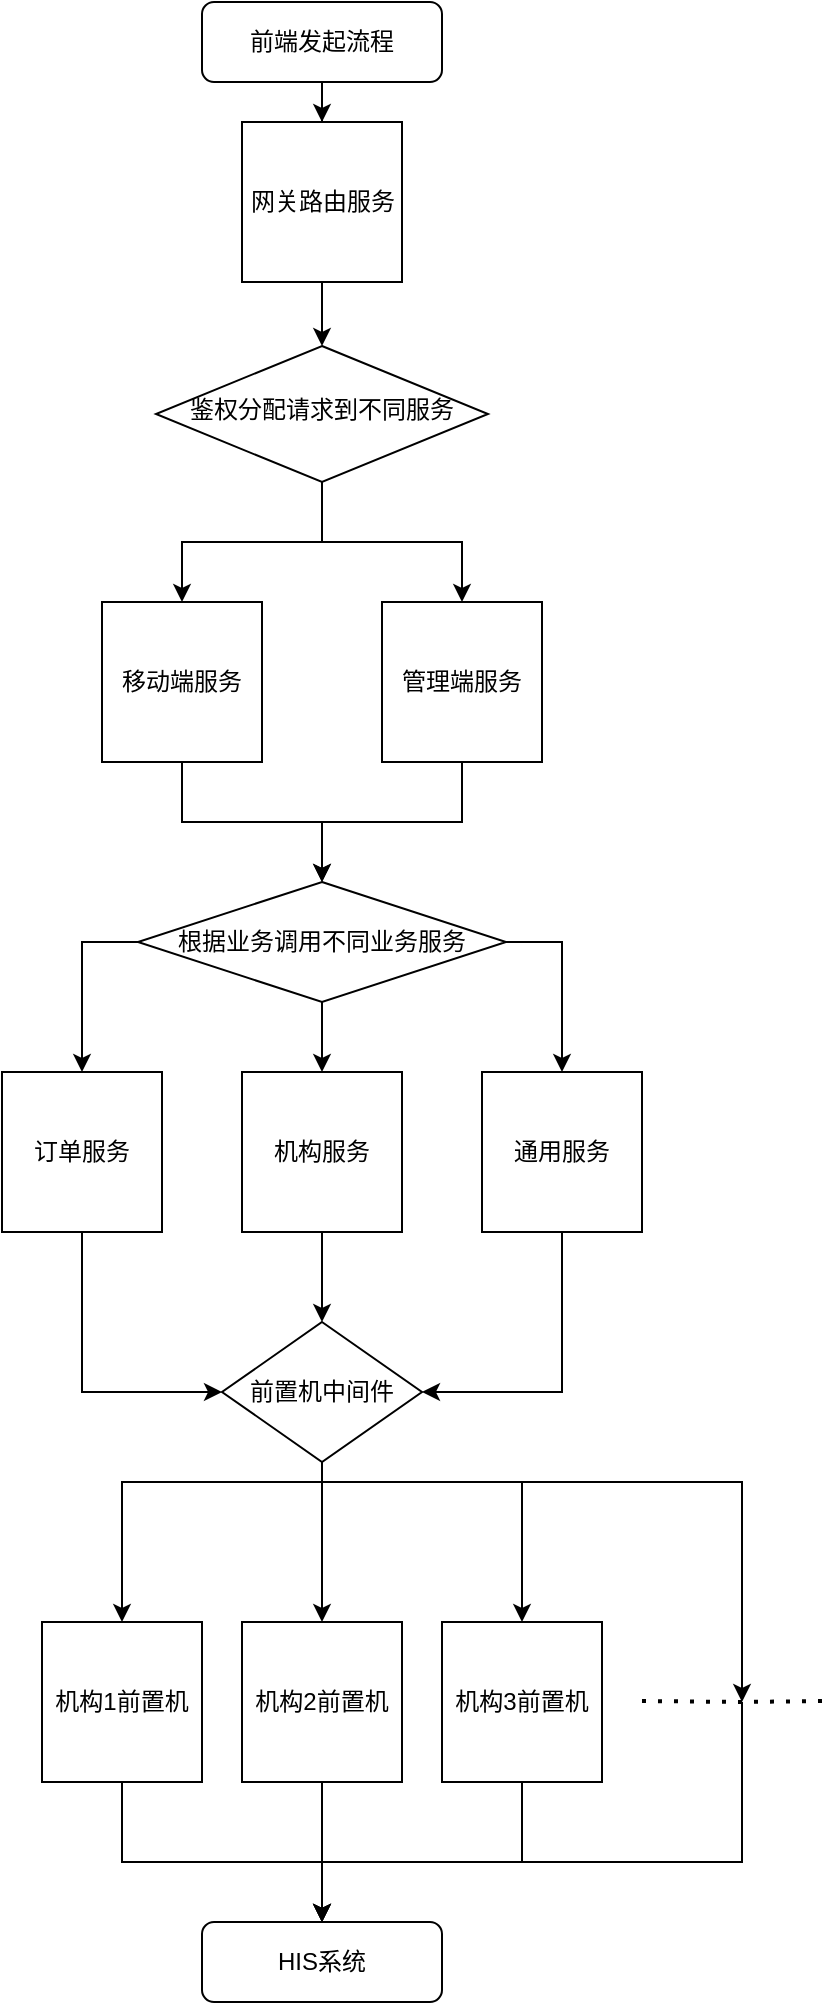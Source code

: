 <mxfile version="13.8.0" type="github">
  <diagram id="C5RBs43oDa-KdzZeNtuy" name="Page-1">
    <mxGraphModel dx="1422" dy="737" grid="1" gridSize="14" guides="1" tooltips="1" connect="1" arrows="1" fold="1" page="1" pageScale="1" pageWidth="827" pageHeight="1169" math="0" shadow="0">
      <root>
        <mxCell id="WIyWlLk6GJQsqaUBKTNV-0" />
        <mxCell id="WIyWlLk6GJQsqaUBKTNV-1" parent="WIyWlLk6GJQsqaUBKTNV-0" />
        <mxCell id="RnrF1gkYVRifIuOttuzm-4" value="" style="edgeStyle=orthogonalEdgeStyle;rounded=0;orthogonalLoop=1;jettySize=auto;html=1;" edge="1" parent="WIyWlLk6GJQsqaUBKTNV-1" source="WIyWlLk6GJQsqaUBKTNV-3" target="RnrF1gkYVRifIuOttuzm-2">
          <mxGeometry relative="1" as="geometry" />
        </mxCell>
        <mxCell id="WIyWlLk6GJQsqaUBKTNV-3" value="前端发起流程" style="rounded=1;whiteSpace=wrap;html=1;fontSize=12;glass=0;strokeWidth=1;shadow=0;" parent="WIyWlLk6GJQsqaUBKTNV-1" vertex="1">
          <mxGeometry x="160" y="10" width="120" height="40" as="geometry" />
        </mxCell>
        <mxCell id="RnrF1gkYVRifIuOttuzm-39" style="edgeStyle=orthogonalEdgeStyle;rounded=0;orthogonalLoop=1;jettySize=auto;html=1;entryX=0.5;entryY=0;entryDx=0;entryDy=0;fontSize=12;" edge="1" parent="WIyWlLk6GJQsqaUBKTNV-1" source="WIyWlLk6GJQsqaUBKTNV-6" target="RnrF1gkYVRifIuOttuzm-1">
          <mxGeometry relative="1" as="geometry" />
        </mxCell>
        <mxCell id="RnrF1gkYVRifIuOttuzm-40" style="edgeStyle=orthogonalEdgeStyle;rounded=0;orthogonalLoop=1;jettySize=auto;html=1;entryX=0.5;entryY=0;entryDx=0;entryDy=0;fontSize=12;" edge="1" parent="WIyWlLk6GJQsqaUBKTNV-1" source="WIyWlLk6GJQsqaUBKTNV-6" target="RnrF1gkYVRifIuOttuzm-0">
          <mxGeometry relative="1" as="geometry" />
        </mxCell>
        <mxCell id="WIyWlLk6GJQsqaUBKTNV-6" value="鉴权分配请求到不同服务" style="rhombus;whiteSpace=wrap;html=1;shadow=0;fontFamily=Helvetica;fontSize=12;align=center;strokeWidth=1;spacing=6;spacingTop=-4;" parent="WIyWlLk6GJQsqaUBKTNV-1" vertex="1">
          <mxGeometry x="137" y="182" width="166" height="68" as="geometry" />
        </mxCell>
        <mxCell id="WIyWlLk6GJQsqaUBKTNV-11" value="HIS系统" style="rounded=1;whiteSpace=wrap;html=1;fontSize=12;glass=0;strokeWidth=1;shadow=0;" parent="WIyWlLk6GJQsqaUBKTNV-1" vertex="1">
          <mxGeometry x="160" y="970" width="120" height="40" as="geometry" />
        </mxCell>
        <mxCell id="RnrF1gkYVRifIuOttuzm-8" value="" style="edgeStyle=orthogonalEdgeStyle;rounded=0;orthogonalLoop=1;jettySize=auto;html=1;" edge="1" parent="WIyWlLk6GJQsqaUBKTNV-1" source="RnrF1gkYVRifIuOttuzm-0" target="RnrF1gkYVRifIuOttuzm-6">
          <mxGeometry relative="1" as="geometry" />
        </mxCell>
        <mxCell id="RnrF1gkYVRifIuOttuzm-0" value="管理端服务" style="whiteSpace=wrap;html=1;aspect=fixed;" vertex="1" parent="WIyWlLk6GJQsqaUBKTNV-1">
          <mxGeometry x="250" y="310" width="80" height="80" as="geometry" />
        </mxCell>
        <mxCell id="RnrF1gkYVRifIuOttuzm-9" value="" style="edgeStyle=orthogonalEdgeStyle;rounded=0;orthogonalLoop=1;jettySize=auto;html=1;" edge="1" parent="WIyWlLk6GJQsqaUBKTNV-1" source="RnrF1gkYVRifIuOttuzm-1" target="RnrF1gkYVRifIuOttuzm-6">
          <mxGeometry relative="1" as="geometry" />
        </mxCell>
        <mxCell id="RnrF1gkYVRifIuOttuzm-1" value="移动端服务" style="whiteSpace=wrap;html=1;aspect=fixed;" vertex="1" parent="WIyWlLk6GJQsqaUBKTNV-1">
          <mxGeometry x="110" y="310" width="80" height="80" as="geometry" />
        </mxCell>
        <mxCell id="RnrF1gkYVRifIuOttuzm-5" value="" style="edgeStyle=orthogonalEdgeStyle;rounded=0;orthogonalLoop=1;jettySize=auto;html=1;" edge="1" parent="WIyWlLk6GJQsqaUBKTNV-1" source="RnrF1gkYVRifIuOttuzm-2" target="WIyWlLk6GJQsqaUBKTNV-6">
          <mxGeometry relative="1" as="geometry" />
        </mxCell>
        <mxCell id="RnrF1gkYVRifIuOttuzm-2" value="" style="whiteSpace=wrap;html=1;aspect=fixed;" vertex="1" parent="WIyWlLk6GJQsqaUBKTNV-1">
          <mxGeometry x="180" y="70" width="80" height="80" as="geometry" />
        </mxCell>
        <mxCell id="RnrF1gkYVRifIuOttuzm-13" style="edgeStyle=orthogonalEdgeStyle;rounded=0;orthogonalLoop=1;jettySize=auto;html=1;entryX=0.5;entryY=0;entryDx=0;entryDy=0;" edge="1" parent="WIyWlLk6GJQsqaUBKTNV-1" source="RnrF1gkYVRifIuOttuzm-6" target="RnrF1gkYVRifIuOttuzm-10">
          <mxGeometry relative="1" as="geometry">
            <Array as="points">
              <mxPoint x="340" y="480" />
            </Array>
          </mxGeometry>
        </mxCell>
        <mxCell id="RnrF1gkYVRifIuOttuzm-14" value="" style="edgeStyle=orthogonalEdgeStyle;rounded=0;orthogonalLoop=1;jettySize=auto;html=1;" edge="1" parent="WIyWlLk6GJQsqaUBKTNV-1" source="RnrF1gkYVRifIuOttuzm-6" target="RnrF1gkYVRifIuOttuzm-11">
          <mxGeometry relative="1" as="geometry" />
        </mxCell>
        <mxCell id="RnrF1gkYVRifIuOttuzm-15" style="edgeStyle=orthogonalEdgeStyle;rounded=0;orthogonalLoop=1;jettySize=auto;html=1;entryX=0.5;entryY=0;entryDx=0;entryDy=0;" edge="1" parent="WIyWlLk6GJQsqaUBKTNV-1" source="RnrF1gkYVRifIuOttuzm-6" target="RnrF1gkYVRifIuOttuzm-12">
          <mxGeometry relative="1" as="geometry">
            <mxPoint x="100" y="540" as="targetPoint" />
            <Array as="points">
              <mxPoint x="100" y="480" />
            </Array>
          </mxGeometry>
        </mxCell>
        <mxCell id="RnrF1gkYVRifIuOttuzm-6" value="根据业务调用不同业务服务" style="rhombus;whiteSpace=wrap;html=1;" vertex="1" parent="WIyWlLk6GJQsqaUBKTNV-1">
          <mxGeometry x="128" y="450" width="184" height="60" as="geometry" />
        </mxCell>
        <mxCell id="RnrF1gkYVRifIuOttuzm-19" style="edgeStyle=orthogonalEdgeStyle;rounded=0;orthogonalLoop=1;jettySize=auto;html=1;entryX=1;entryY=0.5;entryDx=0;entryDy=0;" edge="1" parent="WIyWlLk6GJQsqaUBKTNV-1" source="RnrF1gkYVRifIuOttuzm-10" target="RnrF1gkYVRifIuOttuzm-16">
          <mxGeometry relative="1" as="geometry">
            <Array as="points">
              <mxPoint x="340" y="705" />
            </Array>
          </mxGeometry>
        </mxCell>
        <mxCell id="RnrF1gkYVRifIuOttuzm-10" value="通用服务" style="whiteSpace=wrap;html=1;aspect=fixed;" vertex="1" parent="WIyWlLk6GJQsqaUBKTNV-1">
          <mxGeometry x="300" y="545" width="80" height="80" as="geometry" />
        </mxCell>
        <mxCell id="RnrF1gkYVRifIuOttuzm-18" value="" style="edgeStyle=orthogonalEdgeStyle;rounded=0;orthogonalLoop=1;jettySize=auto;html=1;" edge="1" parent="WIyWlLk6GJQsqaUBKTNV-1" source="RnrF1gkYVRifIuOttuzm-11" target="RnrF1gkYVRifIuOttuzm-16">
          <mxGeometry relative="1" as="geometry" />
        </mxCell>
        <mxCell id="RnrF1gkYVRifIuOttuzm-11" value="机构服务" style="whiteSpace=wrap;html=1;aspect=fixed;" vertex="1" parent="WIyWlLk6GJQsqaUBKTNV-1">
          <mxGeometry x="180" y="545" width="80" height="80" as="geometry" />
        </mxCell>
        <mxCell id="RnrF1gkYVRifIuOttuzm-17" style="edgeStyle=orthogonalEdgeStyle;rounded=0;orthogonalLoop=1;jettySize=auto;html=1;entryX=0;entryY=0.5;entryDx=0;entryDy=0;" edge="1" parent="WIyWlLk6GJQsqaUBKTNV-1" source="RnrF1gkYVRifIuOttuzm-12" target="RnrF1gkYVRifIuOttuzm-16">
          <mxGeometry relative="1" as="geometry">
            <Array as="points">
              <mxPoint x="100" y="705" />
            </Array>
          </mxGeometry>
        </mxCell>
        <mxCell id="RnrF1gkYVRifIuOttuzm-12" value="订单服务" style="whiteSpace=wrap;html=1;aspect=fixed;" vertex="1" parent="WIyWlLk6GJQsqaUBKTNV-1">
          <mxGeometry x="60" y="545" width="80" height="80" as="geometry" />
        </mxCell>
        <mxCell id="RnrF1gkYVRifIuOttuzm-25" value="" style="edgeStyle=orthogonalEdgeStyle;rounded=0;orthogonalLoop=1;jettySize=auto;html=1;" edge="1" parent="WIyWlLk6GJQsqaUBKTNV-1" source="RnrF1gkYVRifIuOttuzm-16" target="RnrF1gkYVRifIuOttuzm-20">
          <mxGeometry relative="1" as="geometry" />
        </mxCell>
        <mxCell id="RnrF1gkYVRifIuOttuzm-27" style="edgeStyle=orthogonalEdgeStyle;rounded=0;orthogonalLoop=1;jettySize=auto;html=1;entryX=0.5;entryY=0;entryDx=0;entryDy=0;" edge="1" parent="WIyWlLk6GJQsqaUBKTNV-1" source="RnrF1gkYVRifIuOttuzm-16" target="RnrF1gkYVRifIuOttuzm-22">
          <mxGeometry relative="1" as="geometry">
            <Array as="points">
              <mxPoint x="220" y="750" />
              <mxPoint x="120" y="750" />
            </Array>
          </mxGeometry>
        </mxCell>
        <mxCell id="RnrF1gkYVRifIuOttuzm-29" style="edgeStyle=orthogonalEdgeStyle;rounded=0;orthogonalLoop=1;jettySize=auto;html=1;entryX=0.5;entryY=0;entryDx=0;entryDy=0;" edge="1" parent="WIyWlLk6GJQsqaUBKTNV-1" source="RnrF1gkYVRifIuOttuzm-16" target="RnrF1gkYVRifIuOttuzm-21">
          <mxGeometry relative="1" as="geometry">
            <Array as="points">
              <mxPoint x="220" y="750" />
              <mxPoint x="320" y="750" />
            </Array>
          </mxGeometry>
        </mxCell>
        <mxCell id="RnrF1gkYVRifIuOttuzm-30" style="edgeStyle=orthogonalEdgeStyle;rounded=0;orthogonalLoop=1;jettySize=auto;html=1;" edge="1" parent="WIyWlLk6GJQsqaUBKTNV-1" source="RnrF1gkYVRifIuOttuzm-16">
          <mxGeometry relative="1" as="geometry">
            <mxPoint x="430" y="860" as="targetPoint" />
            <Array as="points">
              <mxPoint x="220" y="750" />
              <mxPoint x="430" y="750" />
            </Array>
          </mxGeometry>
        </mxCell>
        <mxCell id="RnrF1gkYVRifIuOttuzm-16" value="前置机中间件" style="rhombus;whiteSpace=wrap;html=1;" vertex="1" parent="WIyWlLk6GJQsqaUBKTNV-1">
          <mxGeometry x="170" y="670" width="100" height="70" as="geometry" />
        </mxCell>
        <mxCell id="RnrF1gkYVRifIuOttuzm-32" value="" style="edgeStyle=orthogonalEdgeStyle;rounded=0;orthogonalLoop=1;jettySize=auto;html=1;" edge="1" parent="WIyWlLk6GJQsqaUBKTNV-1" source="RnrF1gkYVRifIuOttuzm-20" target="WIyWlLk6GJQsqaUBKTNV-11">
          <mxGeometry relative="1" as="geometry" />
        </mxCell>
        <mxCell id="RnrF1gkYVRifIuOttuzm-20" value="机构2前置机" style="whiteSpace=wrap;html=1;aspect=fixed;" vertex="1" parent="WIyWlLk6GJQsqaUBKTNV-1">
          <mxGeometry x="180" y="820" width="80" height="80" as="geometry" />
        </mxCell>
        <mxCell id="RnrF1gkYVRifIuOttuzm-33" style="edgeStyle=orthogonalEdgeStyle;rounded=0;orthogonalLoop=1;jettySize=auto;html=1;" edge="1" parent="WIyWlLk6GJQsqaUBKTNV-1" source="RnrF1gkYVRifIuOttuzm-21">
          <mxGeometry relative="1" as="geometry">
            <mxPoint x="220" y="970" as="targetPoint" />
            <Array as="points">
              <mxPoint x="320" y="940" />
              <mxPoint x="220" y="940" />
            </Array>
          </mxGeometry>
        </mxCell>
        <mxCell id="RnrF1gkYVRifIuOttuzm-21" value="机构3前置机" style="whiteSpace=wrap;html=1;aspect=fixed;" vertex="1" parent="WIyWlLk6GJQsqaUBKTNV-1">
          <mxGeometry x="280" y="820" width="80" height="80" as="geometry" />
        </mxCell>
        <mxCell id="RnrF1gkYVRifIuOttuzm-31" style="edgeStyle=orthogonalEdgeStyle;rounded=0;orthogonalLoop=1;jettySize=auto;html=1;entryX=0.5;entryY=0;entryDx=0;entryDy=0;" edge="1" parent="WIyWlLk6GJQsqaUBKTNV-1" source="RnrF1gkYVRifIuOttuzm-22" target="WIyWlLk6GJQsqaUBKTNV-11">
          <mxGeometry relative="1" as="geometry">
            <Array as="points">
              <mxPoint x="120" y="940" />
              <mxPoint x="220" y="940" />
            </Array>
          </mxGeometry>
        </mxCell>
        <mxCell id="RnrF1gkYVRifIuOttuzm-22" value="机构1前置机" style="whiteSpace=wrap;html=1;aspect=fixed;" vertex="1" parent="WIyWlLk6GJQsqaUBKTNV-1">
          <mxGeometry x="80" y="820" width="80" height="80" as="geometry" />
        </mxCell>
        <mxCell id="RnrF1gkYVRifIuOttuzm-24" value="" style="endArrow=none;dashed=1;html=1;dashPattern=1 3;strokeWidth=2;" edge="1" parent="WIyWlLk6GJQsqaUBKTNV-1">
          <mxGeometry width="50" height="50" relative="1" as="geometry">
            <mxPoint x="380" y="859.5" as="sourcePoint" />
            <mxPoint x="470" y="859.5" as="targetPoint" />
            <Array as="points">
              <mxPoint x="430" y="860" />
            </Array>
          </mxGeometry>
        </mxCell>
        <mxCell id="RnrF1gkYVRifIuOttuzm-37" style="edgeStyle=orthogonalEdgeStyle;rounded=0;orthogonalLoop=1;jettySize=auto;html=1;" edge="1" parent="WIyWlLk6GJQsqaUBKTNV-1">
          <mxGeometry relative="1" as="geometry">
            <mxPoint x="220" y="970" as="targetPoint" />
            <mxPoint x="430" y="860" as="sourcePoint" />
            <Array as="points">
              <mxPoint x="430" y="940" />
            </Array>
          </mxGeometry>
        </mxCell>
        <mxCell id="RnrF1gkYVRifIuOttuzm-38" value="网关路由服务" style="text;strokeColor=none;fillColor=none;html=1;fontSize=12;fontStyle=0;verticalAlign=middle;align=center;" vertex="1" parent="WIyWlLk6GJQsqaUBKTNV-1">
          <mxGeometry x="170" y="90" width="100" height="40" as="geometry" />
        </mxCell>
      </root>
    </mxGraphModel>
  </diagram>
</mxfile>
